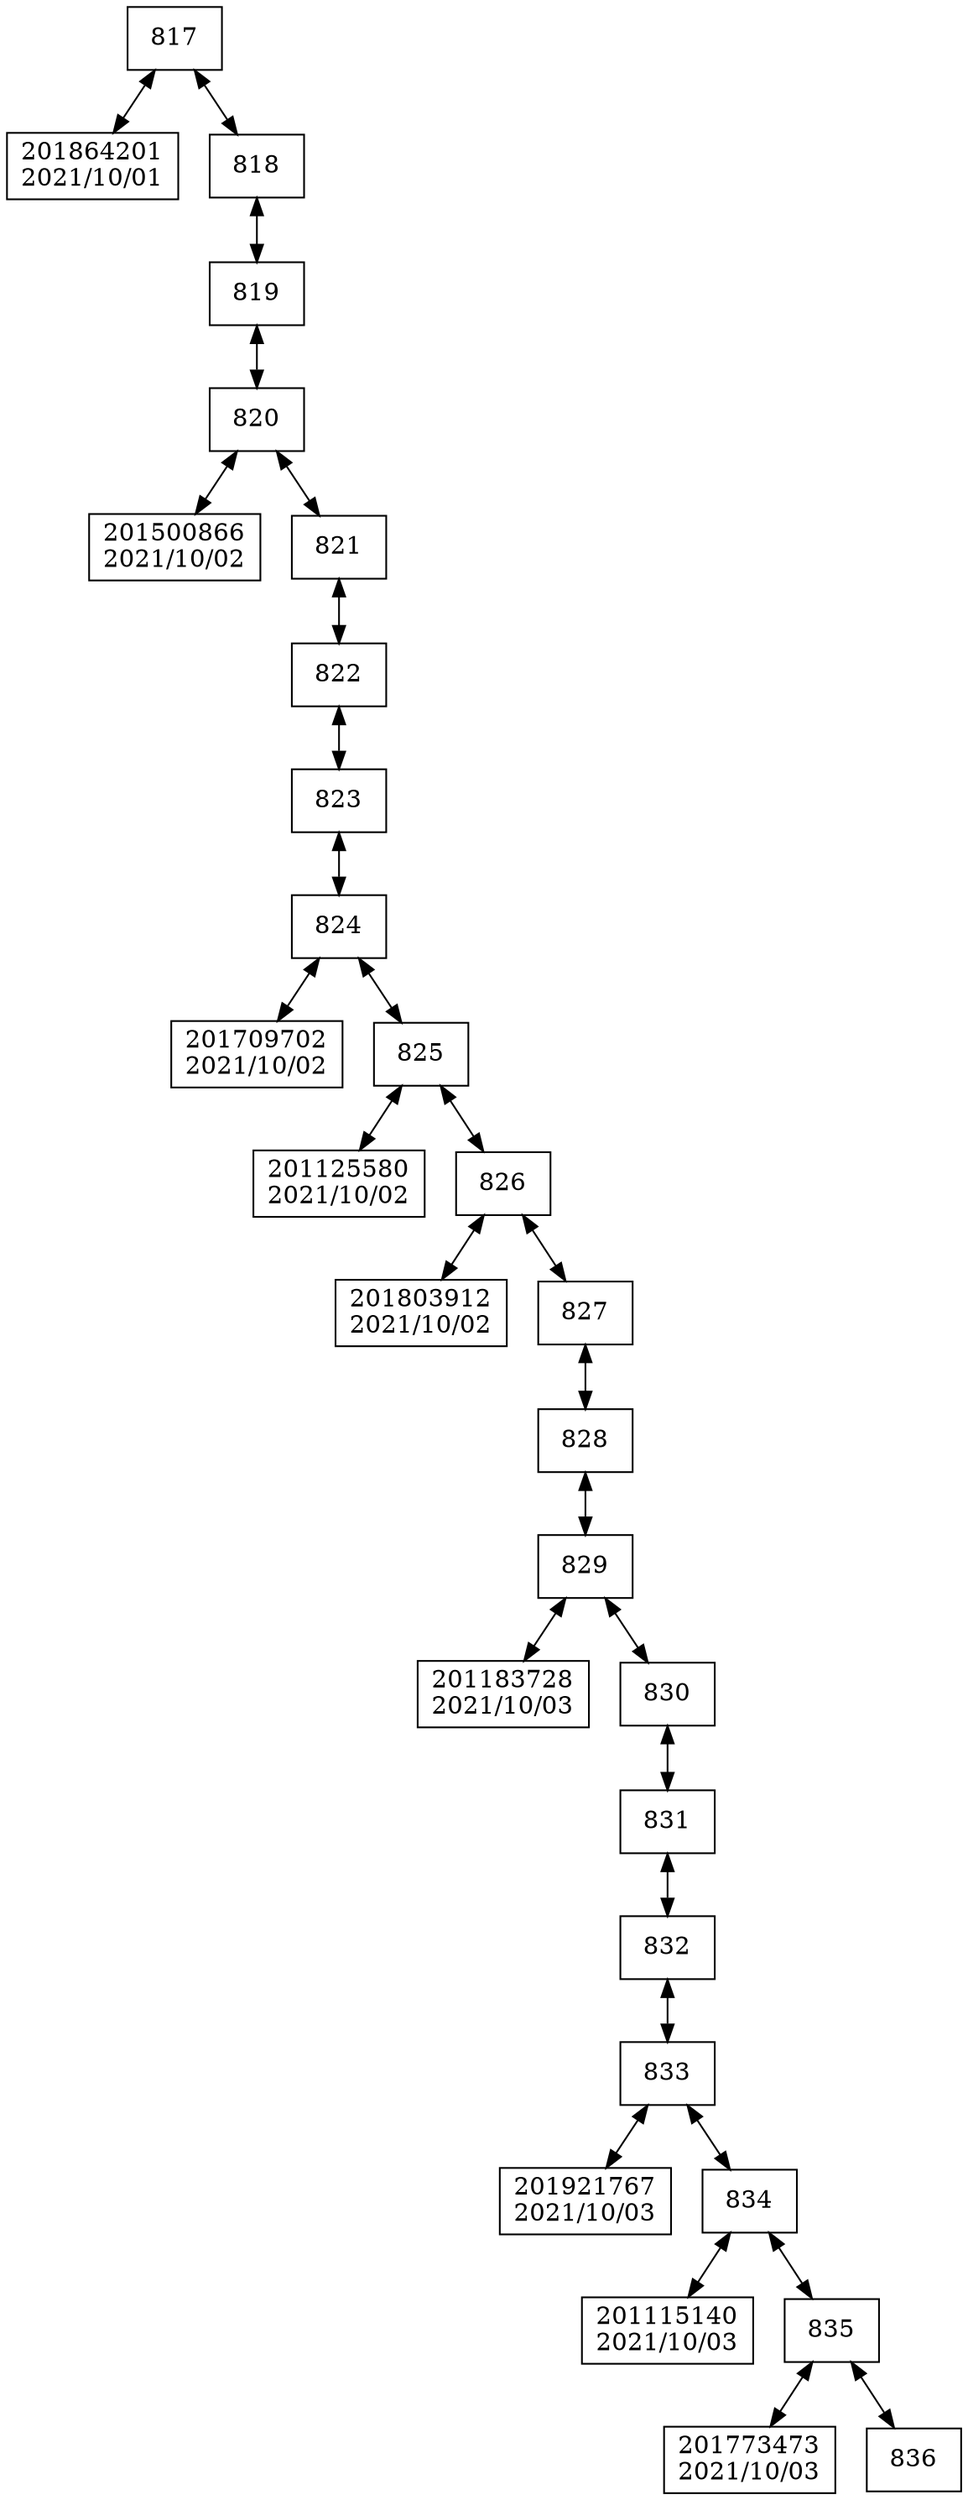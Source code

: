 digraph G{
 rankdir = TB; 
node [shape=box]; 
compound=true; 
"817"[label="817"];
"201864201"[label="201864201
2021/10/01"];
"818"[label="818"];
"819"[label="819"];
"820"[label="820"];
"201500866"[label="201500866
2021/10/02"];
"821"[label="821"];
"822"[label="822"];
"823"[label="823"];
"824"[label="824"];
"201709702"[label="201709702
2021/10/02"];
"825"[label="825"];
"201125580"[label="201125580
2021/10/02"];
"826"[label="826"];
"201803912"[label="201803912
2021/10/02"];
"827"[label="827"];
"828"[label="828"];
"829"[label="829"];
"201183728"[label="201183728
2021/10/03"];
"830"[label="830"];
"831"[label="831"];
"832"[label="832"];
"833"[label="833"];
"201921767"[label="201921767
2021/10/03"];
"834"[label="834"];
"201115140"[label="201115140
2021/10/03"];
"835"[label="835"];
"201773473"[label="201773473
2021/10/03"];
"836"[label="836"];
"817" -> "201864201"[dir="both"];
"817" -> "818"[dir="both"];
"818" -> "819"[dir="both"];
"819" -> "820"[dir="both"];
"820" -> "201500866"[dir="both"];
"820" -> "821"[dir="both"];
"821" -> "822"[dir="both"];
"822" -> "823"[dir="both"];
"823" -> "824"[dir="both"];
"824" -> "201709702"[dir="both"];
"824" -> "825"[dir="both"];
"825" -> "201125580"[dir="both"];
"825" -> "826"[dir="both"];
"826" -> "201803912"[dir="both"];
"826" -> "827"[dir="both"];
"827" -> "828"[dir="both"];
"828" -> "829"[dir="both"];
"829" -> "201183728"[dir="both"];
"829" -> "830"[dir="both"];
"830" -> "831"[dir="both"];
"831" -> "832"[dir="both"];
"832" -> "833"[dir="both"];
"833" -> "201921767"[dir="both"];
"833" -> "834"[dir="both"];
"834" -> "201115140"[dir="both"];
"834" -> "835"[dir="both"];
"835" -> "201773473"[dir="both"];
"835" -> "836"[dir="both"];

}

